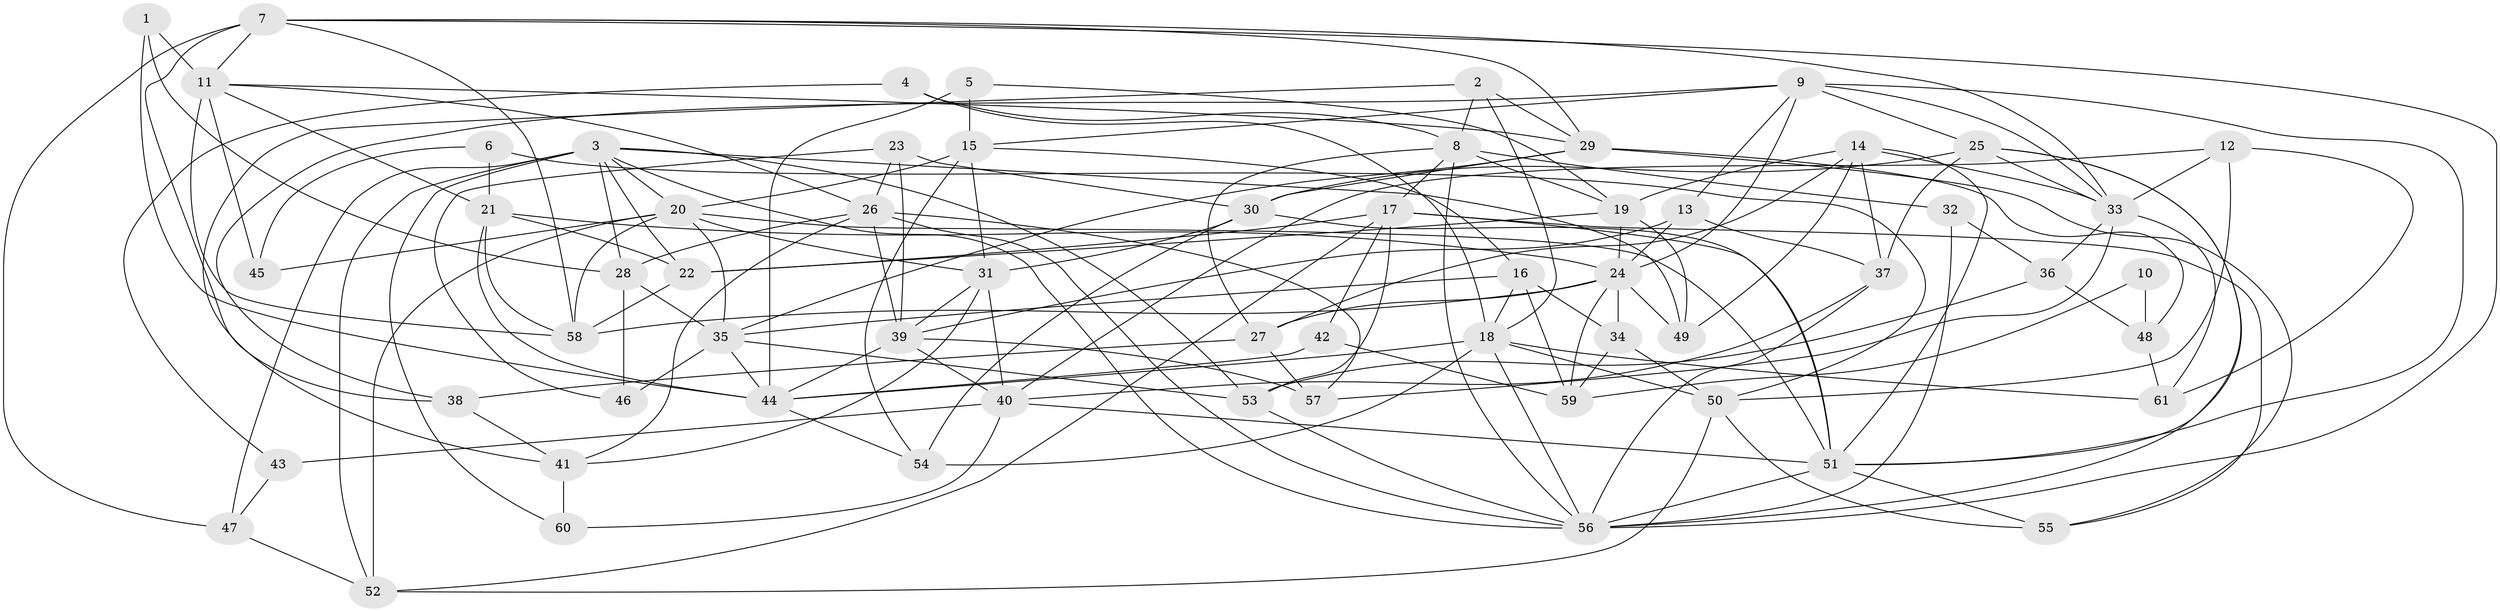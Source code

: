 // original degree distribution, {5: 0.2809917355371901, 2: 0.1487603305785124, 4: 0.21487603305785125, 7: 0.04132231404958678, 10: 0.008264462809917356, 3: 0.256198347107438, 6: 0.049586776859504134}
// Generated by graph-tools (version 1.1) at 2025/02/03/09/25 03:02:01]
// undirected, 61 vertices, 163 edges
graph export_dot {
graph [start="1"]
  node [color=gray90,style=filled];
  1;
  2;
  3;
  4;
  5;
  6;
  7;
  8;
  9;
  10;
  11;
  12;
  13;
  14;
  15;
  16;
  17;
  18;
  19;
  20;
  21;
  22;
  23;
  24;
  25;
  26;
  27;
  28;
  29;
  30;
  31;
  32;
  33;
  34;
  35;
  36;
  37;
  38;
  39;
  40;
  41;
  42;
  43;
  44;
  45;
  46;
  47;
  48;
  49;
  50;
  51;
  52;
  53;
  54;
  55;
  56;
  57;
  58;
  59;
  60;
  61;
  1 -- 11 [weight=2.0];
  1 -- 28 [weight=1.0];
  1 -- 44 [weight=1.0];
  2 -- 8 [weight=1.0];
  2 -- 18 [weight=1.0];
  2 -- 29 [weight=1.0];
  2 -- 41 [weight=1.0];
  3 -- 20 [weight=1.0];
  3 -- 22 [weight=1.0];
  3 -- 28 [weight=1.0];
  3 -- 47 [weight=3.0];
  3 -- 49 [weight=1.0];
  3 -- 52 [weight=1.0];
  3 -- 53 [weight=1.0];
  3 -- 56 [weight=1.0];
  3 -- 60 [weight=1.0];
  4 -- 8 [weight=1.0];
  4 -- 18 [weight=1.0];
  4 -- 43 [weight=1.0];
  5 -- 15 [weight=1.0];
  5 -- 19 [weight=1.0];
  5 -- 44 [weight=2.0];
  6 -- 21 [weight=1.0];
  6 -- 45 [weight=1.0];
  6 -- 50 [weight=1.0];
  7 -- 11 [weight=2.0];
  7 -- 29 [weight=1.0];
  7 -- 33 [weight=1.0];
  7 -- 38 [weight=1.0];
  7 -- 47 [weight=1.0];
  7 -- 56 [weight=1.0];
  7 -- 58 [weight=1.0];
  8 -- 17 [weight=1.0];
  8 -- 19 [weight=2.0];
  8 -- 27 [weight=1.0];
  8 -- 32 [weight=1.0];
  8 -- 56 [weight=1.0];
  9 -- 13 [weight=1.0];
  9 -- 15 [weight=1.0];
  9 -- 24 [weight=2.0];
  9 -- 25 [weight=1.0];
  9 -- 33 [weight=1.0];
  9 -- 38 [weight=1.0];
  9 -- 51 [weight=1.0];
  10 -- 48 [weight=1.0];
  10 -- 59 [weight=1.0];
  11 -- 21 [weight=1.0];
  11 -- 26 [weight=1.0];
  11 -- 29 [weight=1.0];
  11 -- 45 [weight=1.0];
  11 -- 58 [weight=1.0];
  12 -- 33 [weight=1.0];
  12 -- 40 [weight=1.0];
  12 -- 50 [weight=2.0];
  12 -- 61 [weight=1.0];
  13 -- 24 [weight=1.0];
  13 -- 37 [weight=1.0];
  13 -- 39 [weight=1.0];
  14 -- 19 [weight=1.0];
  14 -- 27 [weight=1.0];
  14 -- 33 [weight=1.0];
  14 -- 37 [weight=1.0];
  14 -- 49 [weight=1.0];
  14 -- 51 [weight=1.0];
  15 -- 16 [weight=1.0];
  15 -- 20 [weight=2.0];
  15 -- 31 [weight=1.0];
  15 -- 54 [weight=1.0];
  16 -- 18 [weight=1.0];
  16 -- 34 [weight=1.0];
  16 -- 35 [weight=1.0];
  16 -- 59 [weight=1.0];
  17 -- 22 [weight=1.0];
  17 -- 42 [weight=1.0];
  17 -- 51 [weight=1.0];
  17 -- 52 [weight=1.0];
  17 -- 53 [weight=1.0];
  17 -- 55 [weight=1.0];
  18 -- 44 [weight=1.0];
  18 -- 50 [weight=1.0];
  18 -- 54 [weight=1.0];
  18 -- 56 [weight=1.0];
  18 -- 61 [weight=1.0];
  19 -- 22 [weight=1.0];
  19 -- 24 [weight=1.0];
  19 -- 49 [weight=1.0];
  20 -- 31 [weight=1.0];
  20 -- 35 [weight=1.0];
  20 -- 45 [weight=1.0];
  20 -- 51 [weight=1.0];
  20 -- 52 [weight=2.0];
  20 -- 58 [weight=2.0];
  21 -- 22 [weight=1.0];
  21 -- 24 [weight=1.0];
  21 -- 44 [weight=1.0];
  21 -- 58 [weight=1.0];
  22 -- 58 [weight=1.0];
  23 -- 26 [weight=1.0];
  23 -- 30 [weight=1.0];
  23 -- 39 [weight=1.0];
  23 -- 46 [weight=1.0];
  24 -- 27 [weight=1.0];
  24 -- 34 [weight=1.0];
  24 -- 49 [weight=1.0];
  24 -- 58 [weight=2.0];
  24 -- 59 [weight=1.0];
  25 -- 30 [weight=1.0];
  25 -- 33 [weight=1.0];
  25 -- 37 [weight=1.0];
  25 -- 51 [weight=1.0];
  25 -- 56 [weight=1.0];
  26 -- 28 [weight=1.0];
  26 -- 39 [weight=1.0];
  26 -- 41 [weight=1.0];
  26 -- 56 [weight=1.0];
  26 -- 57 [weight=1.0];
  27 -- 38 [weight=1.0];
  27 -- 57 [weight=2.0];
  28 -- 35 [weight=1.0];
  28 -- 46 [weight=2.0];
  29 -- 30 [weight=1.0];
  29 -- 35 [weight=1.0];
  29 -- 48 [weight=1.0];
  29 -- 55 [weight=1.0];
  30 -- 31 [weight=1.0];
  30 -- 51 [weight=1.0];
  30 -- 54 [weight=1.0];
  31 -- 39 [weight=1.0];
  31 -- 40 [weight=1.0];
  31 -- 41 [weight=1.0];
  32 -- 36 [weight=1.0];
  32 -- 56 [weight=1.0];
  33 -- 36 [weight=1.0];
  33 -- 57 [weight=1.0];
  33 -- 61 [weight=1.0];
  34 -- 50 [weight=1.0];
  34 -- 59 [weight=1.0];
  35 -- 44 [weight=1.0];
  35 -- 46 [weight=2.0];
  35 -- 53 [weight=1.0];
  36 -- 48 [weight=2.0];
  36 -- 53 [weight=1.0];
  37 -- 40 [weight=1.0];
  37 -- 56 [weight=1.0];
  38 -- 41 [weight=1.0];
  39 -- 40 [weight=1.0];
  39 -- 44 [weight=1.0];
  39 -- 57 [weight=1.0];
  40 -- 43 [weight=1.0];
  40 -- 51 [weight=1.0];
  40 -- 60 [weight=1.0];
  41 -- 60 [weight=1.0];
  42 -- 44 [weight=1.0];
  42 -- 59 [weight=1.0];
  43 -- 47 [weight=1.0];
  44 -- 54 [weight=1.0];
  47 -- 52 [weight=1.0];
  48 -- 61 [weight=1.0];
  50 -- 52 [weight=1.0];
  50 -- 55 [weight=1.0];
  51 -- 55 [weight=1.0];
  51 -- 56 [weight=1.0];
  53 -- 56 [weight=1.0];
}
